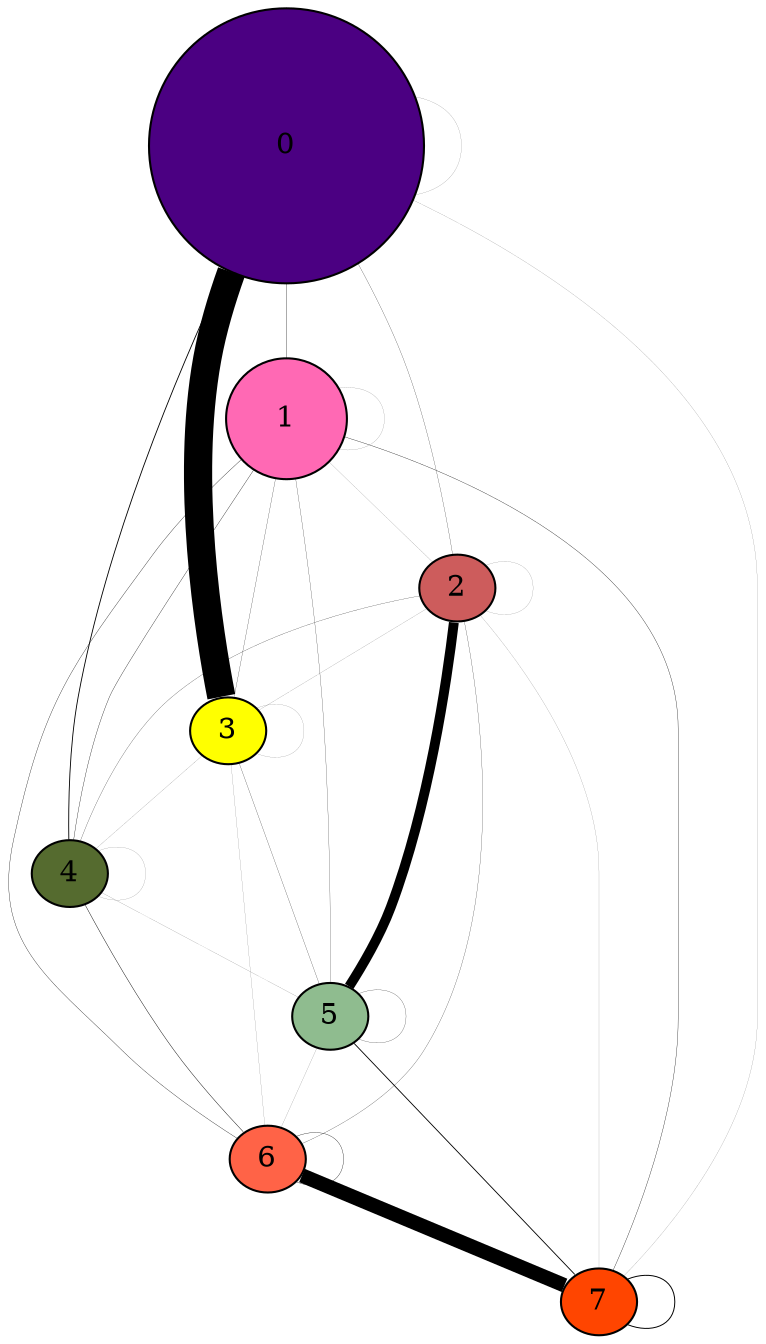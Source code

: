 graph  {
	0	 [fillcolor="#4B0082",
		height=1.83250605541,
		style=filled,
		width=1.83250605541];
	0 -- 0	 [penwidth=0.0524825195545];
	1	 [fillcolor="#FF69B4",
		height=0.800032142185,
		style=filled,
		width=0.800032142185];
	0 -- 1	 [penwidth=0.157447558664];
	2	 [fillcolor="#CD5C5C",
		height=0.0405421693675,
		style=filled,
		width=0.0405421693675];
	0 -- 2	 [penwidth=0.104965039109];
	3	 [fillcolor="#FFFF00",
		height=0.0108112451647,
		style=filled,
		width=0.0108112451647];
	0 -- 3	 [penwidth=13.5404900451];
	4	 [fillcolor="#556B2F",
		height=0.0081084338735,
		style=filled,
		width=0.0081084338735];
	0 -- 4	 [penwidth=0.419860156436];
	7	 [fillcolor="#FF4500",
		height=0.00270281129117,
		style=filled,
		width=0.00270281129117];
	0 -- 7	 [penwidth=0.0524825195545];
	1 -- 1	 [penwidth=0.0524825195545];
	1 -- 2	 [penwidth=0.0524825195545];
	1 -- 3	 [penwidth=0.104965039109];
	1 -- 4	 [penwidth=0.157447558664];
	5	 [fillcolor="#8FBC8F",
		height=0.00540562258233,
		style=filled,
		width=0.00540562258233];
	1 -- 5	 [penwidth=0.104965039109];
	6	 [fillcolor="#FF6347",
		height=0.00270281129117,
		style=filled,
		width=0.00270281129117];
	1 -- 6	 [penwidth=0.157447558664];
	1 -- 7	 [penwidth=0.157447558664];
	2 -- 2	 [penwidth=0.0524825195545];
	2 -- 3	 [penwidth=0.0524825195545];
	2 -- 4	 [penwidth=0.104965039109];
	2 -- 5	 [penwidth=4.72342675991];
	2 -- 6	 [penwidth=0.104965039109];
	2 -- 7	 [penwidth=0.0524825195545];
	3 -- 3	 [penwidth=0.0524825195545];
	3 -- 4	 [penwidth=0.0524825195545];
	3 -- 5	 [penwidth=0.104965039109];
	3 -- 6	 [penwidth=0.0524825195545];
	4 -- 4	 [penwidth=0.0524825195545];
	4 -- 5	 [penwidth=0.0524825195545];
	4 -- 6	 [penwidth=0.209930078218];
	5 -- 5	 [penwidth=0.104965039109];
	5 -- 6	 [penwidth=0.0524825195545];
	5 -- 7	 [penwidth=0.419860156436];
	6 -- 6	 [penwidth=0.157447558664];
	6 -- 7	 [penwidth=6.92769258119];
	7 -- 7	 [penwidth=0.472342675991];
}
